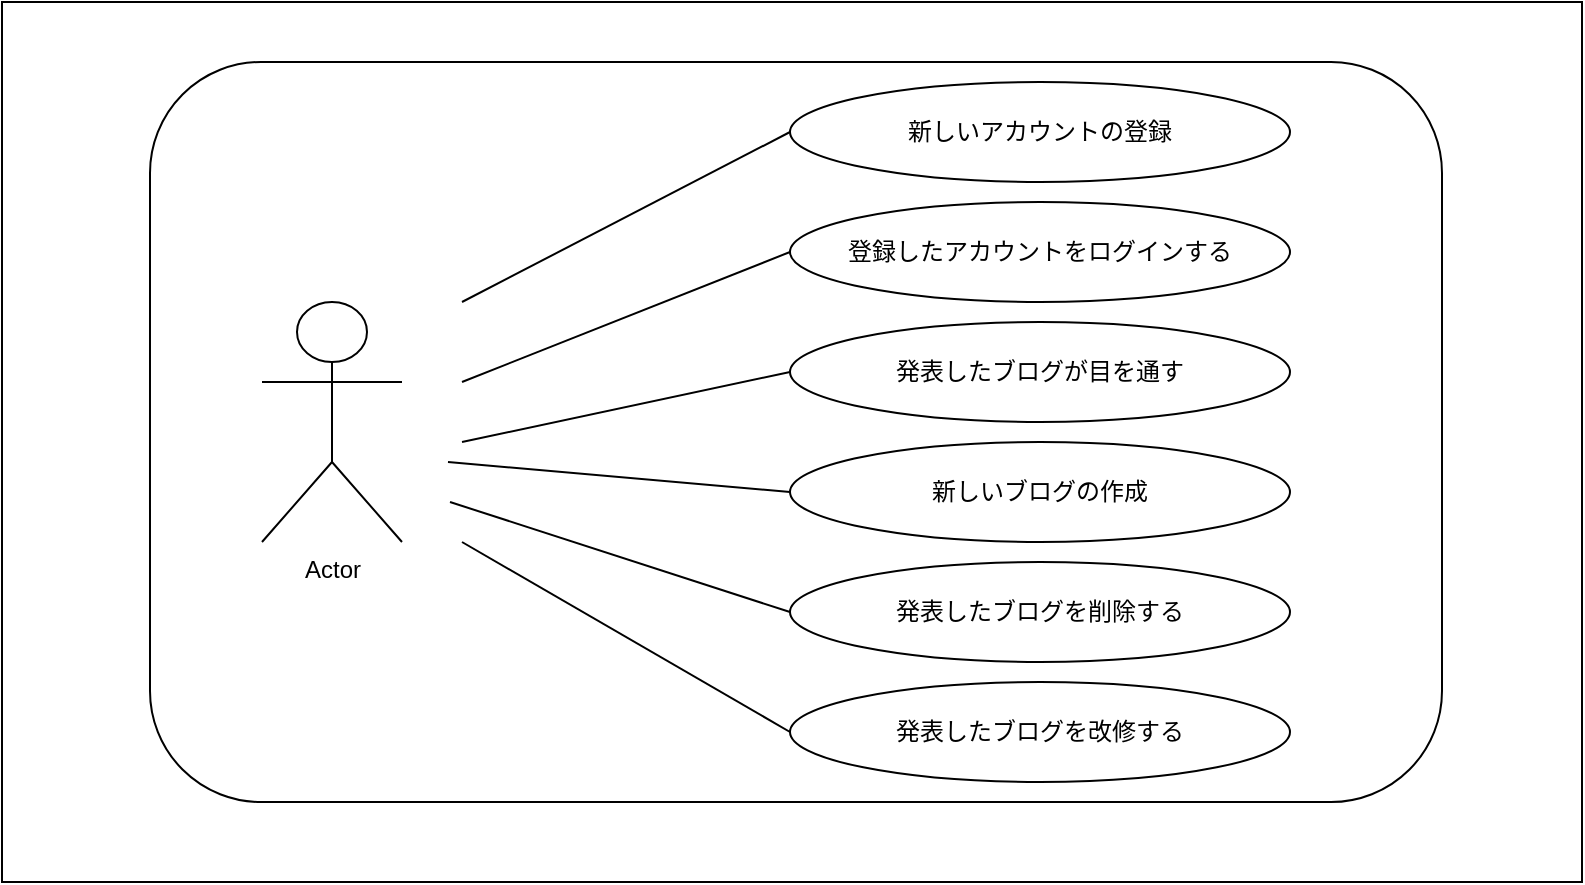<mxfile><diagram id="avVG5mVH9uRIEWctIzHI" name="第 1 页"><mxGraphModel dx="898" dy="573" grid="1" gridSize="10" guides="1" tooltips="1" connect="1" arrows="1" fold="1" page="1" pageScale="1" pageWidth="827" pageHeight="1169" math="0" shadow="0"><root><mxCell id="0"/><mxCell id="1" parent="0"/><mxCell id="27" value="" style="rounded=0;whiteSpace=wrap;html=1;" vertex="1" parent="1"><mxGeometry x="20" y="80" width="790" height="440" as="geometry"/></mxCell><mxCell id="21" value="" style="rounded=1;whiteSpace=wrap;html=1;" vertex="1" parent="1"><mxGeometry x="94" y="110" width="646" height="370" as="geometry"/></mxCell><mxCell id="4" value="Actor" style="shape=umlActor;verticalLabelPosition=bottom;verticalAlign=top;html=1;outlineConnect=0;" vertex="1" parent="1"><mxGeometry x="150" y="230" width="70" height="120" as="geometry"/></mxCell><mxCell id="10" value="" style="endArrow=none;html=1;entryX=0;entryY=0.5;entryDx=0;entryDy=0;" edge="1" parent="1" target="17"><mxGeometry width="50" height="50" relative="1" as="geometry"><mxPoint x="250" y="230" as="sourcePoint"/><mxPoint x="414" y="155" as="targetPoint"/></mxGeometry></mxCell><mxCell id="11" value="" style="endArrow=none;html=1;entryX=0;entryY=0.5;entryDx=0;entryDy=0;" edge="1" parent="1" target="18"><mxGeometry width="50" height="50" relative="1" as="geometry"><mxPoint x="250" y="270" as="sourcePoint"/><mxPoint x="400" y="220" as="targetPoint"/></mxGeometry></mxCell><mxCell id="12" value="" style="endArrow=none;html=1;entryX=0;entryY=0.5;entryDx=0;entryDy=0;" edge="1" parent="1" target="19"><mxGeometry width="50" height="50" relative="1" as="geometry"><mxPoint x="250" y="300" as="sourcePoint"/><mxPoint x="414" y="310" as="targetPoint"/></mxGeometry></mxCell><mxCell id="13" value="" style="endArrow=none;html=1;entryX=0;entryY=0.5;entryDx=0;entryDy=0;" edge="1" parent="1" target="20"><mxGeometry width="50" height="50" relative="1" as="geometry"><mxPoint x="250" y="350" as="sourcePoint"/><mxPoint x="420" y="380" as="targetPoint"/></mxGeometry></mxCell><mxCell id="17" value="新しいアカウントの登録" style="ellipse;whiteSpace=wrap;html=1;" vertex="1" parent="1"><mxGeometry x="414" y="120" width="250" height="50" as="geometry"/></mxCell><mxCell id="18" value="登録したアカウントをログインする" style="ellipse;whiteSpace=wrap;html=1;" vertex="1" parent="1"><mxGeometry x="414" y="180" width="250" height="50" as="geometry"/></mxCell><mxCell id="19" value="発表したブログが目を通す" style="ellipse;whiteSpace=wrap;html=1;" vertex="1" parent="1"><mxGeometry x="414" y="240" width="250" height="50" as="geometry"/></mxCell><mxCell id="20" value="発表したブログを改修する" style="ellipse;whiteSpace=wrap;html=1;" vertex="1" parent="1"><mxGeometry x="414" y="420" width="250" height="50" as="geometry"/></mxCell><mxCell id="23" value="新しいブログの作成" style="ellipse;whiteSpace=wrap;html=1;" vertex="1" parent="1"><mxGeometry x="414" y="300" width="250" height="50" as="geometry"/></mxCell><mxCell id="24" value="発表したブログを削除する" style="ellipse;whiteSpace=wrap;html=1;" vertex="1" parent="1"><mxGeometry x="414" y="360" width="250" height="50" as="geometry"/></mxCell><mxCell id="25" value="" style="endArrow=none;html=1;entryX=0;entryY=0.5;entryDx=0;entryDy=0;" edge="1" parent="1" target="24"><mxGeometry width="50" height="50" relative="1" as="geometry"><mxPoint x="244" y="330" as="sourcePoint"/><mxPoint x="414" y="380" as="targetPoint"/></mxGeometry></mxCell><mxCell id="26" value="" style="endArrow=none;html=1;entryX=0;entryY=0.5;entryDx=0;entryDy=0;" edge="1" parent="1" target="23"><mxGeometry width="50" height="50" relative="1" as="geometry"><mxPoint x="243" y="310" as="sourcePoint"/><mxPoint x="414" y="320" as="targetPoint"/></mxGeometry></mxCell></root></mxGraphModel></diagram></mxfile>